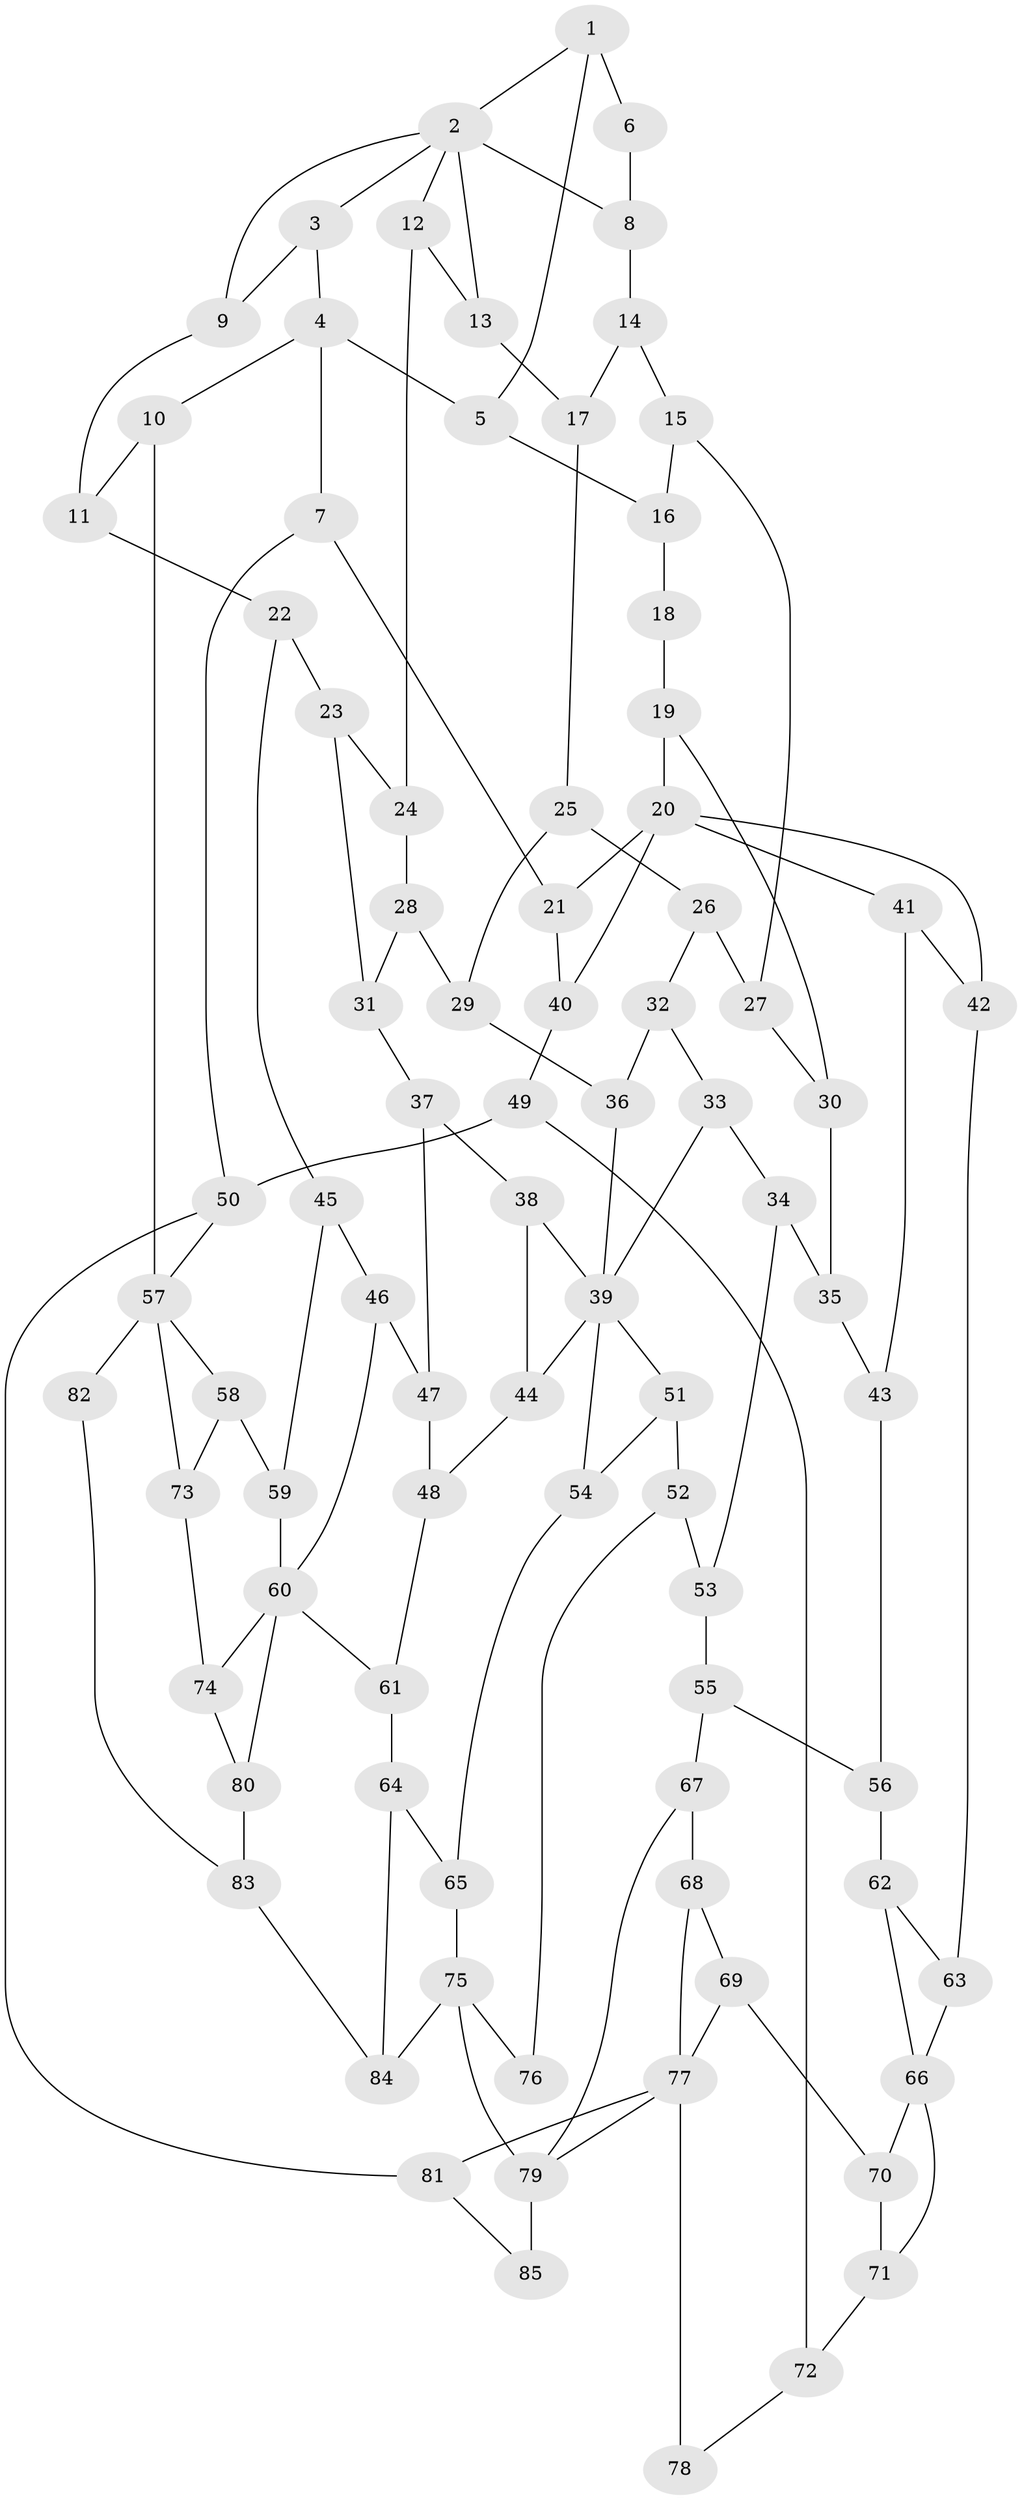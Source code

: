 // original degree distribution, {3: 0.03361344537815126, 4: 0.21008403361344538, 5: 0.5378151260504201, 6: 0.2184873949579832}
// Generated by graph-tools (version 1.1) at 2025/54/03/04/25 22:54:46]
// undirected, 85 vertices, 134 edges
graph export_dot {
  node [color=gray90,style=filled];
  1;
  2;
  3;
  4;
  5;
  6;
  7;
  8;
  9;
  10;
  11;
  12;
  13;
  14;
  15;
  16;
  17;
  18;
  19;
  20;
  21;
  22;
  23;
  24;
  25;
  26;
  27;
  28;
  29;
  30;
  31;
  32;
  33;
  34;
  35;
  36;
  37;
  38;
  39;
  40;
  41;
  42;
  43;
  44;
  45;
  46;
  47;
  48;
  49;
  50;
  51;
  52;
  53;
  54;
  55;
  56;
  57;
  58;
  59;
  60;
  61;
  62;
  63;
  64;
  65;
  66;
  67;
  68;
  69;
  70;
  71;
  72;
  73;
  74;
  75;
  76;
  77;
  78;
  79;
  80;
  81;
  82;
  83;
  84;
  85;
  1 -- 2 [weight=1.0];
  1 -- 5 [weight=1.0];
  1 -- 6 [weight=2.0];
  2 -- 3 [weight=1.0];
  2 -- 8 [weight=1.0];
  2 -- 9 [weight=1.0];
  2 -- 12 [weight=1.0];
  2 -- 13 [weight=1.0];
  3 -- 4 [weight=1.0];
  3 -- 9 [weight=1.0];
  4 -- 5 [weight=1.0];
  4 -- 7 [weight=2.0];
  4 -- 10 [weight=1.0];
  5 -- 16 [weight=1.0];
  6 -- 8 [weight=1.0];
  7 -- 21 [weight=1.0];
  7 -- 50 [weight=1.0];
  8 -- 14 [weight=1.0];
  9 -- 11 [weight=1.0];
  10 -- 11 [weight=1.0];
  10 -- 57 [weight=2.0];
  11 -- 22 [weight=1.0];
  12 -- 13 [weight=1.0];
  12 -- 24 [weight=1.0];
  13 -- 17 [weight=1.0];
  14 -- 15 [weight=1.0];
  14 -- 17 [weight=1.0];
  15 -- 16 [weight=1.0];
  15 -- 27 [weight=1.0];
  16 -- 18 [weight=1.0];
  17 -- 25 [weight=1.0];
  18 -- 19 [weight=2.0];
  19 -- 20 [weight=2.0];
  19 -- 30 [weight=1.0];
  20 -- 21 [weight=1.0];
  20 -- 40 [weight=1.0];
  20 -- 41 [weight=1.0];
  20 -- 42 [weight=1.0];
  21 -- 40 [weight=1.0];
  22 -- 23 [weight=1.0];
  22 -- 45 [weight=1.0];
  23 -- 24 [weight=1.0];
  23 -- 31 [weight=1.0];
  24 -- 28 [weight=1.0];
  25 -- 26 [weight=1.0];
  25 -- 29 [weight=1.0];
  26 -- 27 [weight=1.0];
  26 -- 32 [weight=1.0];
  27 -- 30 [weight=1.0];
  28 -- 29 [weight=1.0];
  28 -- 31 [weight=1.0];
  29 -- 36 [weight=1.0];
  30 -- 35 [weight=1.0];
  31 -- 37 [weight=1.0];
  32 -- 33 [weight=1.0];
  32 -- 36 [weight=1.0];
  33 -- 34 [weight=1.0];
  33 -- 39 [weight=1.0];
  34 -- 35 [weight=1.0];
  34 -- 53 [weight=1.0];
  35 -- 43 [weight=1.0];
  36 -- 39 [weight=1.0];
  37 -- 38 [weight=1.0];
  37 -- 47 [weight=1.0];
  38 -- 39 [weight=1.0];
  38 -- 44 [weight=1.0];
  39 -- 44 [weight=1.0];
  39 -- 51 [weight=1.0];
  39 -- 54 [weight=1.0];
  40 -- 49 [weight=1.0];
  41 -- 42 [weight=1.0];
  41 -- 43 [weight=1.0];
  42 -- 63 [weight=1.0];
  43 -- 56 [weight=1.0];
  44 -- 48 [weight=1.0];
  45 -- 46 [weight=1.0];
  45 -- 59 [weight=1.0];
  46 -- 47 [weight=1.0];
  46 -- 60 [weight=1.0];
  47 -- 48 [weight=1.0];
  48 -- 61 [weight=1.0];
  49 -- 50 [weight=1.0];
  49 -- 72 [weight=1.0];
  50 -- 57 [weight=1.0];
  50 -- 81 [weight=1.0];
  51 -- 52 [weight=1.0];
  51 -- 54 [weight=1.0];
  52 -- 53 [weight=1.0];
  52 -- 76 [weight=1.0];
  53 -- 55 [weight=1.0];
  54 -- 65 [weight=1.0];
  55 -- 56 [weight=1.0];
  55 -- 67 [weight=1.0];
  56 -- 62 [weight=1.0];
  57 -- 58 [weight=1.0];
  57 -- 73 [weight=1.0];
  57 -- 82 [weight=2.0];
  58 -- 59 [weight=1.0];
  58 -- 73 [weight=1.0];
  59 -- 60 [weight=2.0];
  60 -- 61 [weight=1.0];
  60 -- 74 [weight=1.0];
  60 -- 80 [weight=1.0];
  61 -- 64 [weight=1.0];
  62 -- 63 [weight=1.0];
  62 -- 66 [weight=1.0];
  63 -- 66 [weight=1.0];
  64 -- 65 [weight=1.0];
  64 -- 84 [weight=1.0];
  65 -- 75 [weight=1.0];
  66 -- 70 [weight=1.0];
  66 -- 71 [weight=1.0];
  67 -- 68 [weight=1.0];
  67 -- 79 [weight=1.0];
  68 -- 69 [weight=1.0];
  68 -- 77 [weight=1.0];
  69 -- 70 [weight=1.0];
  69 -- 77 [weight=1.0];
  70 -- 71 [weight=1.0];
  71 -- 72 [weight=1.0];
  72 -- 78 [weight=1.0];
  73 -- 74 [weight=1.0];
  74 -- 80 [weight=1.0];
  75 -- 76 [weight=2.0];
  75 -- 79 [weight=2.0];
  75 -- 84 [weight=1.0];
  77 -- 78 [weight=2.0];
  77 -- 79 [weight=1.0];
  77 -- 81 [weight=1.0];
  79 -- 85 [weight=2.0];
  80 -- 83 [weight=1.0];
  81 -- 85 [weight=1.0];
  82 -- 83 [weight=1.0];
  83 -- 84 [weight=1.0];
}
